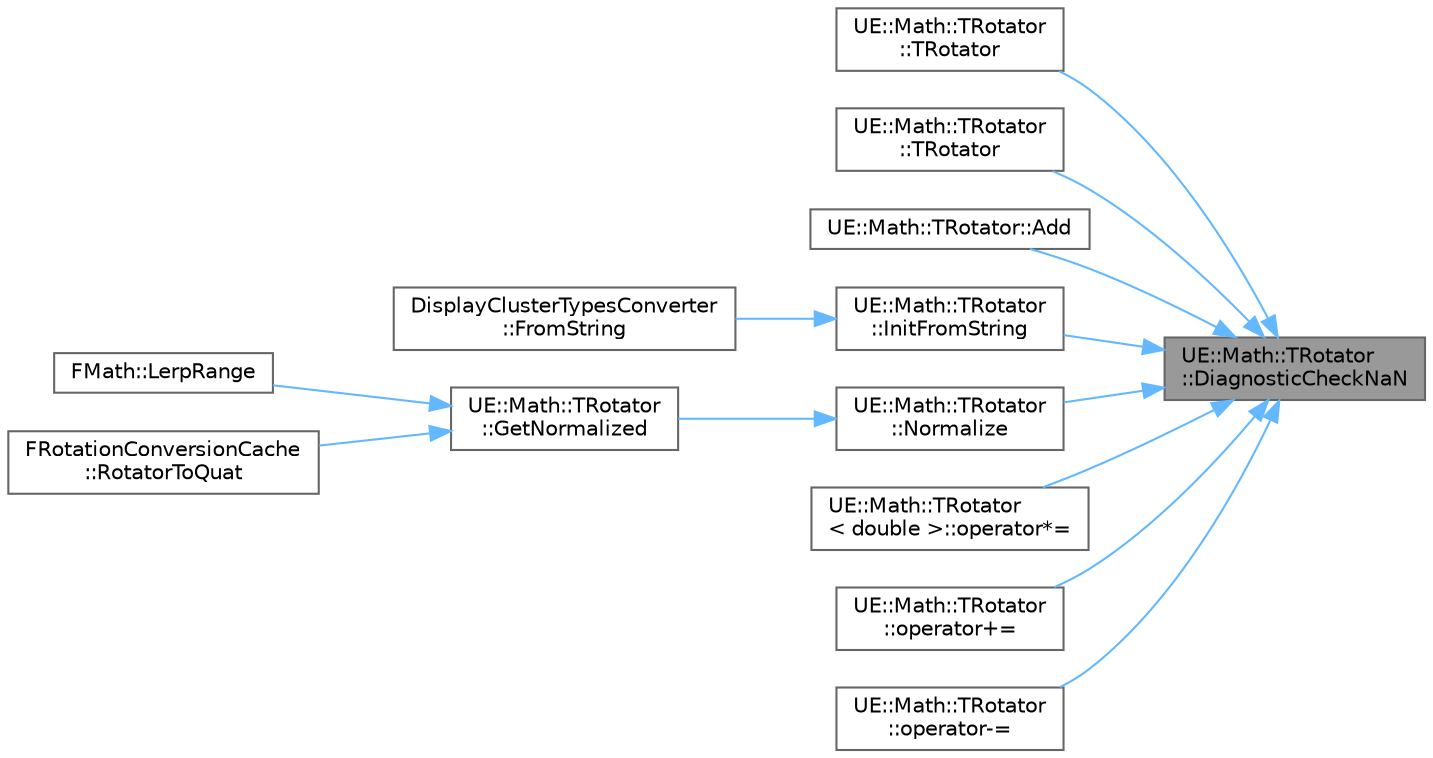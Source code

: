 digraph "UE::Math::TRotator::DiagnosticCheckNaN"
{
 // INTERACTIVE_SVG=YES
 // LATEX_PDF_SIZE
  bgcolor="transparent";
  edge [fontname=Helvetica,fontsize=10,labelfontname=Helvetica,labelfontsize=10];
  node [fontname=Helvetica,fontsize=10,shape=box,height=0.2,width=0.4];
  rankdir="RL";
  Node1 [id="Node000001",label="UE::Math::TRotator\l::DiagnosticCheckNaN",height=0.2,width=0.4,color="gray40", fillcolor="grey60", style="filled", fontcolor="black",tooltip=" "];
  Node1 -> Node2 [id="edge1_Node000001_Node000002",dir="back",color="steelblue1",style="solid",tooltip=" "];
  Node2 [id="Node000002",label="UE::Math::TRotator\l::TRotator",height=0.2,width=0.4,color="grey40", fillcolor="white", style="filled",URL="$d8/dd7/structUE_1_1Math_1_1TRotator.html#a79fcd0bee09e3569a1635c6e7a8344ae",tooltip="Constructor."];
  Node1 -> Node3 [id="edge2_Node000001_Node000003",dir="back",color="steelblue1",style="solid",tooltip=" "];
  Node3 [id="Node000003",label="UE::Math::TRotator\l::TRotator",height=0.2,width=0.4,color="grey40", fillcolor="white", style="filled",URL="$d8/dd7/structUE_1_1Math_1_1TRotator.html#a9592bf2009bf41d1d163389daee6671a",tooltip="Constructor."];
  Node1 -> Node4 [id="edge3_Node000001_Node000004",dir="back",color="steelblue1",style="solid",tooltip=" "];
  Node4 [id="Node000004",label="UE::Math::TRotator::Add",height=0.2,width=0.4,color="grey40", fillcolor="white", style="filled",URL="$d8/dd7/structUE_1_1Math_1_1TRotator.html#a98189b0abc51495c2ec1c63cee3aeb59",tooltip="Adds to each component of the rotator."];
  Node1 -> Node5 [id="edge4_Node000001_Node000005",dir="back",color="steelblue1",style="solid",tooltip=" "];
  Node5 [id="Node000005",label="UE::Math::TRotator\l::InitFromString",height=0.2,width=0.4,color="grey40", fillcolor="white", style="filled",URL="$d8/dd7/structUE_1_1Math_1_1TRotator.html#a71e5402584494e0ce8672457432141f1",tooltip="Initialize this Rotator based on an FString."];
  Node5 -> Node6 [id="edge5_Node000005_Node000006",dir="back",color="steelblue1",style="solid",tooltip=" "];
  Node6 [id="Node000006",label="DisplayClusterTypesConverter\l::FromString",height=0.2,width=0.4,color="grey40", fillcolor="white", style="filled",URL="$d9/dcd/classDisplayClusterTypesConverter.html#ad17d9f79a8be3a7ab6b58046ea3188e5",tooltip=" "];
  Node1 -> Node7 [id="edge6_Node000001_Node000007",dir="back",color="steelblue1",style="solid",tooltip=" "];
  Node7 [id="Node000007",label="UE::Math::TRotator\l::Normalize",height=0.2,width=0.4,color="grey40", fillcolor="white", style="filled",URL="$d8/dd7/structUE_1_1Math_1_1TRotator.html#a1aeeaa85316c4883abdcd1cd8fa3e66d",tooltip="In-place normalize, removes all winding and creates the \"shortest route\" rotation."];
  Node7 -> Node8 [id="edge7_Node000007_Node000008",dir="back",color="steelblue1",style="solid",tooltip=" "];
  Node8 [id="Node000008",label="UE::Math::TRotator\l::GetNormalized",height=0.2,width=0.4,color="grey40", fillcolor="white", style="filled",URL="$d8/dd7/structUE_1_1Math_1_1TRotator.html#a5a6ca36a05289441b12eb8c4d8e2948a",tooltip="Create a copy of this rotator and normalize, removes all winding and creates the \"shortest route\" rot..."];
  Node8 -> Node9 [id="edge8_Node000008_Node000009",dir="back",color="steelblue1",style="solid",tooltip=" "];
  Node9 [id="Node000009",label="FMath::LerpRange",height=0.2,width=0.4,color="grey40", fillcolor="white", style="filled",URL="$dc/d20/structFMath.html#a8e070e636fff28b1b1f076f71a8218db",tooltip=" "];
  Node8 -> Node10 [id="edge9_Node000008_Node000010",dir="back",color="steelblue1",style="solid",tooltip=" "];
  Node10 [id="Node000010",label="FRotationConversionCache\l::RotatorToQuat",height=0.2,width=0.4,color="grey40", fillcolor="white", style="filled",URL="$df/d09/structFRotationConversionCache.html#ab2d08cb7cbeb5e985c5787298523ff55",tooltip="Convert a FRotator to FQuat."];
  Node1 -> Node11 [id="edge10_Node000001_Node000011",dir="back",color="steelblue1",style="solid",tooltip=" "];
  Node11 [id="Node000011",label="UE::Math::TRotator\l\< double \>::operator*=",height=0.2,width=0.4,color="grey40", fillcolor="white", style="filled",URL="$d8/dd7/structUE_1_1Math_1_1TRotator.html#ad620d34e3870124b5a143fa94ee1970b",tooltip=" "];
  Node1 -> Node12 [id="edge11_Node000001_Node000012",dir="back",color="steelblue1",style="solid",tooltip=" "];
  Node12 [id="Node000012",label="UE::Math::TRotator\l::operator+=",height=0.2,width=0.4,color="grey40", fillcolor="white", style="filled",URL="$d8/dd7/structUE_1_1Math_1_1TRotator.html#a57c273a8507ba5932949ef33c1171574",tooltip="Adds another rotator to this."];
  Node1 -> Node13 [id="edge12_Node000001_Node000013",dir="back",color="steelblue1",style="solid",tooltip=" "];
  Node13 [id="Node000013",label="UE::Math::TRotator\l::operator-=",height=0.2,width=0.4,color="grey40", fillcolor="white", style="filled",URL="$d8/dd7/structUE_1_1Math_1_1TRotator.html#a9a9606e79a31fab40f7a11d3fca870ab",tooltip="Subtracts another rotator from this."];
}
